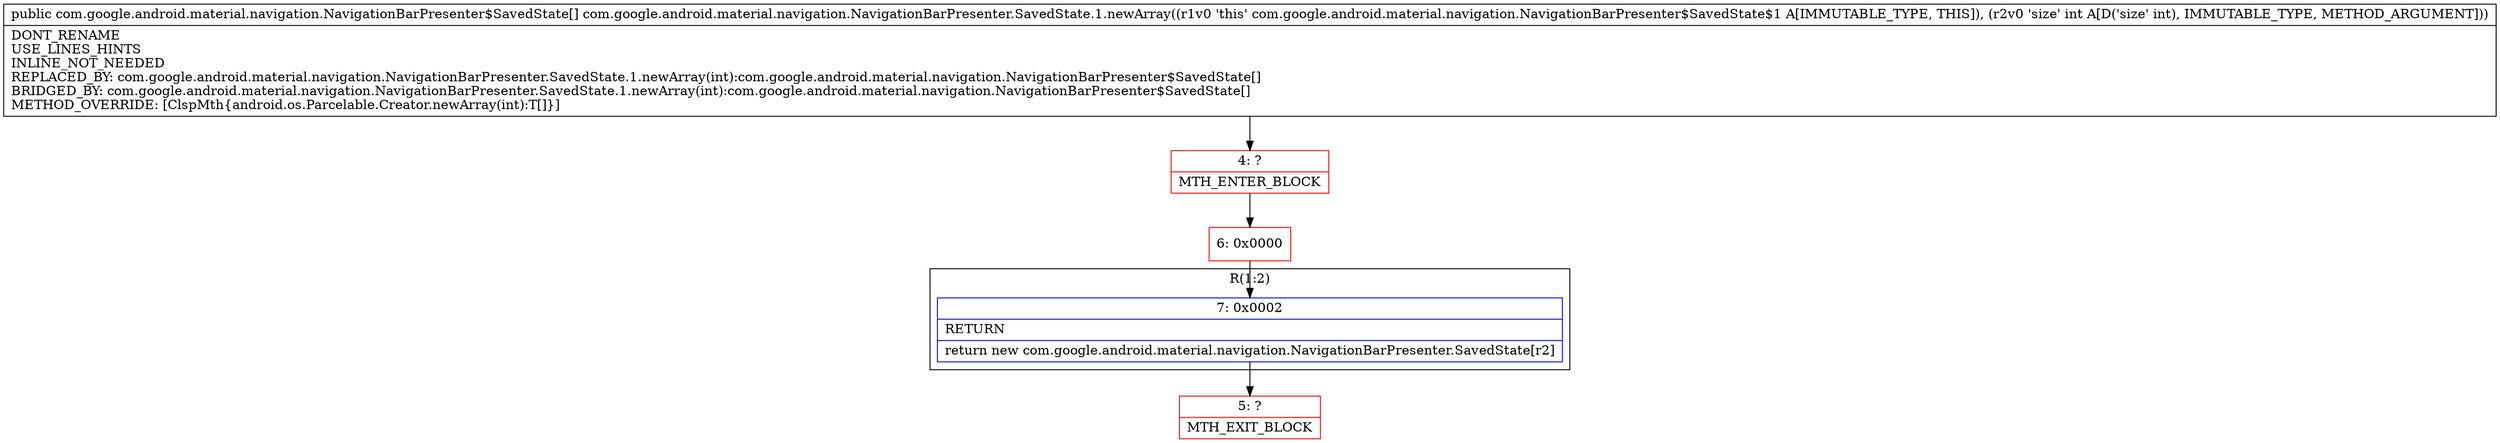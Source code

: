 digraph "CFG forcom.google.android.material.navigation.NavigationBarPresenter.SavedState.1.newArray(I)[Lcom\/google\/android\/material\/navigation\/NavigationBarPresenter$SavedState;" {
subgraph cluster_Region_257642637 {
label = "R(1:2)";
node [shape=record,color=blue];
Node_7 [shape=record,label="{7\:\ 0x0002|RETURN\l|return new com.google.android.material.navigation.NavigationBarPresenter.SavedState[r2]\l}"];
}
Node_4 [shape=record,color=red,label="{4\:\ ?|MTH_ENTER_BLOCK\l}"];
Node_6 [shape=record,color=red,label="{6\:\ 0x0000}"];
Node_5 [shape=record,color=red,label="{5\:\ ?|MTH_EXIT_BLOCK\l}"];
MethodNode[shape=record,label="{public com.google.android.material.navigation.NavigationBarPresenter$SavedState[] com.google.android.material.navigation.NavigationBarPresenter.SavedState.1.newArray((r1v0 'this' com.google.android.material.navigation.NavigationBarPresenter$SavedState$1 A[IMMUTABLE_TYPE, THIS]), (r2v0 'size' int A[D('size' int), IMMUTABLE_TYPE, METHOD_ARGUMENT]))  | DONT_RENAME\lUSE_LINES_HINTS\lINLINE_NOT_NEEDED\lREPLACED_BY: com.google.android.material.navigation.NavigationBarPresenter.SavedState.1.newArray(int):com.google.android.material.navigation.NavigationBarPresenter$SavedState[]\lBRIDGED_BY: com.google.android.material.navigation.NavigationBarPresenter.SavedState.1.newArray(int):com.google.android.material.navigation.NavigationBarPresenter$SavedState[]\lMETHOD_OVERRIDE: [ClspMth\{android.os.Parcelable.Creator.newArray(int):T[]\}]\l}"];
MethodNode -> Node_4;Node_7 -> Node_5;
Node_4 -> Node_6;
Node_6 -> Node_7;
}

